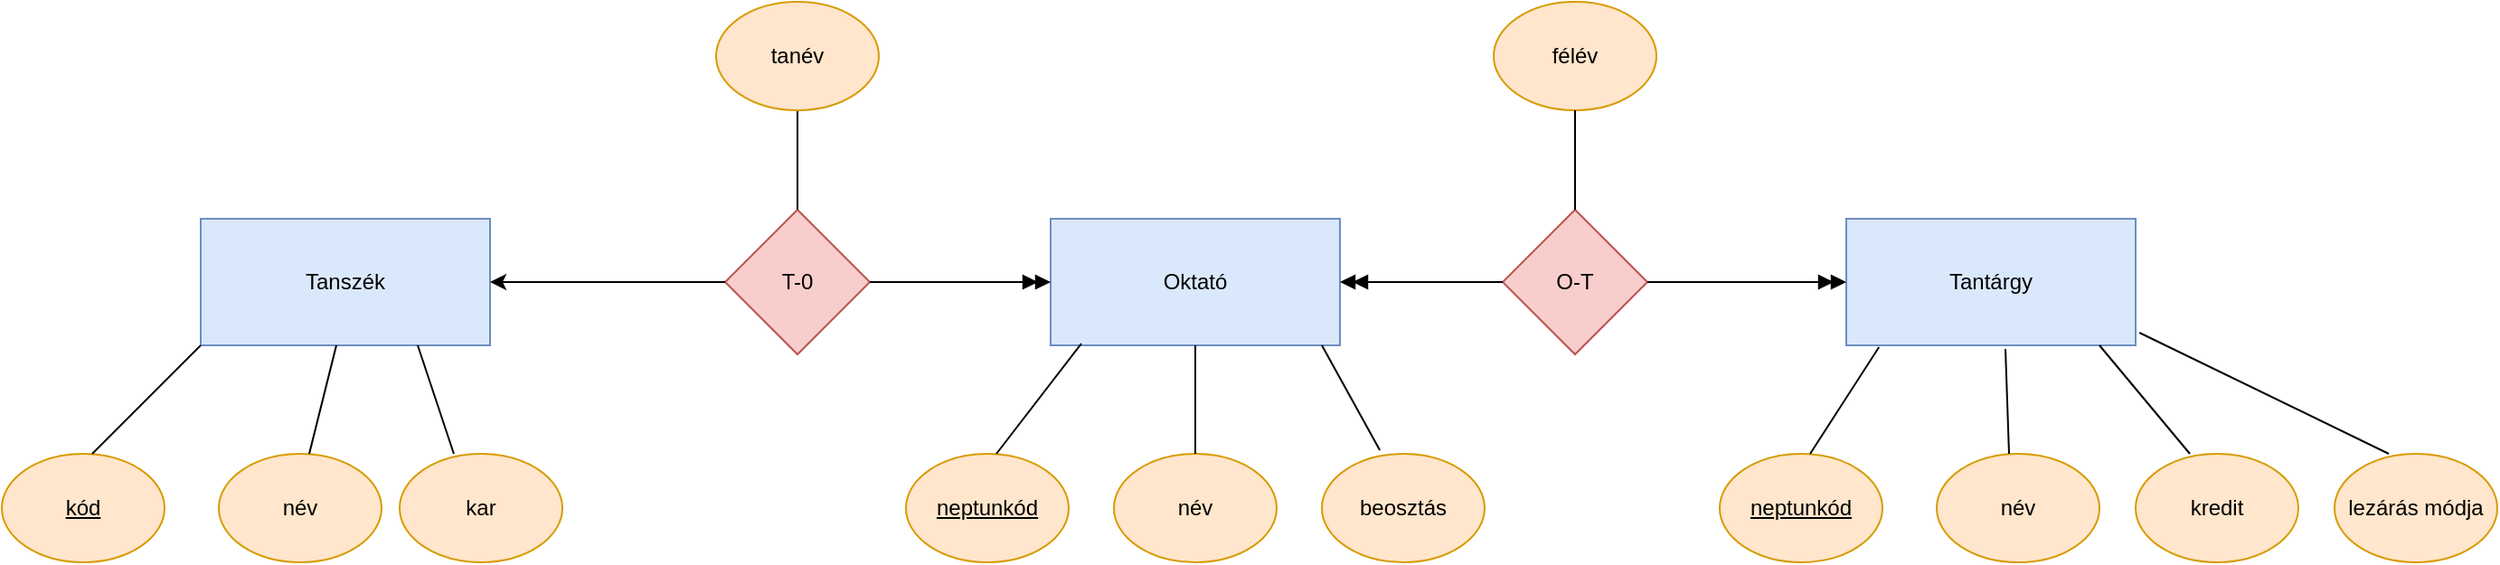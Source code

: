 <mxfile version="24.7.17">
  <diagram name="1 oldal" id="ZYxnsCM2_cjTRUYWAaXu">
    <mxGraphModel dx="1725" dy="782" grid="1" gridSize="10" guides="1" tooltips="1" connect="1" arrows="1" fold="1" page="1" pageScale="1" pageWidth="291" pageHeight="413" math="0" shadow="0">
      <root>
        <mxCell id="0" />
        <mxCell id="1" parent="0" />
        <mxCell id="Ieq8klNrTCmySYKByaQ4-1" value="Tanszék" style="rounded=0;whiteSpace=wrap;html=1;fillColor=#dae8fc;strokeColor=#6c8ebf;" vertex="1" parent="1">
          <mxGeometry x="-170" y="130" width="160" height="70" as="geometry" />
        </mxCell>
        <mxCell id="Ieq8klNrTCmySYKByaQ4-2" value="Oktató" style="rounded=0;whiteSpace=wrap;html=1;fillColor=#dae8fc;strokeColor=#6c8ebf;" vertex="1" parent="1">
          <mxGeometry x="300" y="130" width="160" height="70" as="geometry" />
        </mxCell>
        <mxCell id="Ieq8klNrTCmySYKByaQ4-3" value="T-0" style="rhombus;whiteSpace=wrap;html=1;fillColor=#f8cecc;strokeColor=#b85450;" vertex="1" parent="1">
          <mxGeometry x="120" y="125" width="80" height="80" as="geometry" />
        </mxCell>
        <mxCell id="Ieq8klNrTCmySYKByaQ4-6" value="&lt;u&gt;kód&lt;/u&gt;" style="ellipse;whiteSpace=wrap;html=1;fillColor=#ffe6cc;strokeColor=#d79b00;" vertex="1" parent="1">
          <mxGeometry x="-280" y="260" width="90" height="60" as="geometry" />
        </mxCell>
        <mxCell id="Ieq8klNrTCmySYKByaQ4-7" value="név" style="ellipse;whiteSpace=wrap;html=1;fillColor=#ffe6cc;strokeColor=#d79b00;" vertex="1" parent="1">
          <mxGeometry x="-160" y="260" width="90" height="60" as="geometry" />
        </mxCell>
        <mxCell id="Ieq8klNrTCmySYKByaQ4-8" value="kar" style="ellipse;whiteSpace=wrap;html=1;fillColor=#ffe6cc;strokeColor=#d79b00;" vertex="1" parent="1">
          <mxGeometry x="-60" y="260" width="90" height="60" as="geometry" />
        </mxCell>
        <mxCell id="Ieq8klNrTCmySYKByaQ4-10" value="&lt;u&gt;neptunkód&lt;/u&gt;" style="ellipse;whiteSpace=wrap;html=1;fillColor=#ffe6cc;strokeColor=#d79b00;" vertex="1" parent="1">
          <mxGeometry x="220" y="260" width="90" height="60" as="geometry" />
        </mxCell>
        <mxCell id="Ieq8klNrTCmySYKByaQ4-11" value="név" style="ellipse;whiteSpace=wrap;html=1;fillColor=#ffe6cc;strokeColor=#d79b00;" vertex="1" parent="1">
          <mxGeometry x="335" y="260" width="90" height="60" as="geometry" />
        </mxCell>
        <mxCell id="Ieq8klNrTCmySYKByaQ4-12" value="beosztás" style="ellipse;whiteSpace=wrap;html=1;fillColor=#ffe6cc;strokeColor=#d79b00;" vertex="1" parent="1">
          <mxGeometry x="450" y="260" width="90" height="60" as="geometry" />
        </mxCell>
        <mxCell id="Ieq8klNrTCmySYKByaQ4-14" value="" style="endArrow=none;html=1;rounded=0;entryX=0;entryY=1;entryDx=0;entryDy=0;" edge="1" parent="1" target="Ieq8klNrTCmySYKByaQ4-1">
          <mxGeometry width="50" height="50" relative="1" as="geometry">
            <mxPoint x="-230" y="260" as="sourcePoint" />
            <mxPoint x="-180" y="210" as="targetPoint" />
          </mxGeometry>
        </mxCell>
        <mxCell id="Ieq8klNrTCmySYKByaQ4-16" value="" style="endArrow=none;html=1;rounded=0;entryX=0.75;entryY=1;entryDx=0;entryDy=0;exitX=0.333;exitY=0;exitDx=0;exitDy=0;exitPerimeter=0;" edge="1" parent="1" source="Ieq8klNrTCmySYKByaQ4-8" target="Ieq8klNrTCmySYKByaQ4-1">
          <mxGeometry width="50" height="50" relative="1" as="geometry">
            <mxPoint x="-40" y="260" as="sourcePoint" />
            <mxPoint x="10" y="210" as="targetPoint" />
          </mxGeometry>
        </mxCell>
        <mxCell id="Ieq8klNrTCmySYKByaQ4-21" value="" style="endArrow=classic;html=1;rounded=0;exitX=0;exitY=0.5;exitDx=0;exitDy=0;entryX=1;entryY=0.5;entryDx=0;entryDy=0;endFill=1;" edge="1" parent="1" source="Ieq8klNrTCmySYKByaQ4-3" target="Ieq8klNrTCmySYKByaQ4-1">
          <mxGeometry width="50" height="50" relative="1" as="geometry">
            <mxPoint x="70" y="175" as="sourcePoint" />
            <mxPoint x="120" y="125" as="targetPoint" />
          </mxGeometry>
        </mxCell>
        <mxCell id="Ieq8klNrTCmySYKByaQ4-22" value="" style="endArrow=doubleBlock;html=1;rounded=0;entryX=0;entryY=0.5;entryDx=0;entryDy=0;exitX=1;exitY=0.5;exitDx=0;exitDy=0;endFill=1;" edge="1" parent="1" source="Ieq8klNrTCmySYKByaQ4-3" target="Ieq8klNrTCmySYKByaQ4-2">
          <mxGeometry width="50" height="50" relative="1" as="geometry">
            <mxPoint x="190" y="175" as="sourcePoint" />
            <mxPoint x="240" y="125" as="targetPoint" />
          </mxGeometry>
        </mxCell>
        <mxCell id="Ieq8klNrTCmySYKByaQ4-23" value="O-T" style="rhombus;whiteSpace=wrap;html=1;fillColor=#f8cecc;strokeColor=#b85450;" vertex="1" parent="1">
          <mxGeometry x="550" y="125" width="80" height="80" as="geometry" />
        </mxCell>
        <mxCell id="Ieq8klNrTCmySYKByaQ4-24" value="Tantárgy" style="rounded=0;whiteSpace=wrap;html=1;fillColor=#dae8fc;strokeColor=#6c8ebf;" vertex="1" parent="1">
          <mxGeometry x="740" y="130" width="160" height="70" as="geometry" />
        </mxCell>
        <mxCell id="Ieq8klNrTCmySYKByaQ4-26" value="" style="endArrow=none;html=1;rounded=0;" edge="1" parent="1">
          <mxGeometry width="50" height="50" relative="1" as="geometry">
            <mxPoint x="-110" y="260" as="sourcePoint" />
            <mxPoint x="-95" y="200" as="targetPoint" />
          </mxGeometry>
        </mxCell>
        <mxCell id="Ieq8klNrTCmySYKByaQ4-27" value="" style="endArrow=none;html=1;rounded=0;" edge="1" parent="1">
          <mxGeometry width="50" height="50" relative="1" as="geometry">
            <mxPoint x="160" y="125" as="sourcePoint" />
            <mxPoint x="160" y="50" as="targetPoint" />
          </mxGeometry>
        </mxCell>
        <mxCell id="Ieq8klNrTCmySYKByaQ4-28" value="" style="endArrow=doubleBlock;html=1;rounded=0;entryX=0;entryY=0.5;entryDx=0;entryDy=0;exitX=1;exitY=0.5;exitDx=0;exitDy=0;endFill=1;" edge="1" parent="1" source="Ieq8klNrTCmySYKByaQ4-23" target="Ieq8klNrTCmySYKByaQ4-24">
          <mxGeometry width="50" height="50" relative="1" as="geometry">
            <mxPoint x="630" y="170" as="sourcePoint" />
            <mxPoint x="680" y="120" as="targetPoint" />
          </mxGeometry>
        </mxCell>
        <mxCell id="Ieq8klNrTCmySYKByaQ4-29" value="" style="endArrow=doubleBlock;html=1;rounded=0;exitX=0;exitY=0.5;exitDx=0;exitDy=0;entryX=1;entryY=0.5;entryDx=0;entryDy=0;endFill=1;" edge="1" parent="1" source="Ieq8klNrTCmySYKByaQ4-23" target="Ieq8klNrTCmySYKByaQ4-2">
          <mxGeometry width="50" height="50" relative="1" as="geometry">
            <mxPoint x="425" y="207" as="sourcePoint" />
            <mxPoint x="475" y="157" as="targetPoint" />
          </mxGeometry>
        </mxCell>
        <mxCell id="Ieq8klNrTCmySYKByaQ4-30" value="" style="endArrow=none;html=1;rounded=0;entryX=0.106;entryY=0.986;entryDx=0;entryDy=0;entryPerimeter=0;" edge="1" parent="1" target="Ieq8klNrTCmySYKByaQ4-2">
          <mxGeometry width="50" height="50" relative="1" as="geometry">
            <mxPoint x="270" y="260" as="sourcePoint" />
            <mxPoint x="320" y="210" as="targetPoint" />
          </mxGeometry>
        </mxCell>
        <mxCell id="Ieq8klNrTCmySYKByaQ4-31" value="" style="endArrow=none;html=1;rounded=0;entryX=0.5;entryY=1;entryDx=0;entryDy=0;exitX=0.5;exitY=0;exitDx=0;exitDy=0;" edge="1" parent="1" source="Ieq8klNrTCmySYKByaQ4-11" target="Ieq8klNrTCmySYKByaQ4-2">
          <mxGeometry width="50" height="50" relative="1" as="geometry">
            <mxPoint x="375" y="260" as="sourcePoint" />
            <mxPoint x="425" y="210" as="targetPoint" />
          </mxGeometry>
        </mxCell>
        <mxCell id="Ieq8klNrTCmySYKByaQ4-32" value="" style="endArrow=none;html=1;rounded=0;exitX=0.356;exitY=-0.033;exitDx=0;exitDy=0;exitPerimeter=0;" edge="1" parent="1" source="Ieq8klNrTCmySYKByaQ4-12">
          <mxGeometry width="50" height="50" relative="1" as="geometry">
            <mxPoint x="400" y="250" as="sourcePoint" />
            <mxPoint x="450" y="200" as="targetPoint" />
          </mxGeometry>
        </mxCell>
        <mxCell id="Ieq8klNrTCmySYKByaQ4-33" value="&lt;u&gt;neptunkód&lt;/u&gt;" style="ellipse;whiteSpace=wrap;html=1;fillColor=#ffe6cc;strokeColor=#d79b00;" vertex="1" parent="1">
          <mxGeometry x="670" y="260" width="90" height="60" as="geometry" />
        </mxCell>
        <mxCell id="Ieq8klNrTCmySYKByaQ4-34" value="név" style="ellipse;whiteSpace=wrap;html=1;fillColor=#ffe6cc;strokeColor=#d79b00;" vertex="1" parent="1">
          <mxGeometry x="790" y="260" width="90" height="60" as="geometry" />
        </mxCell>
        <mxCell id="Ieq8klNrTCmySYKByaQ4-35" value="lezárás módja" style="ellipse;whiteSpace=wrap;html=1;fillColor=#ffe6cc;strokeColor=#d79b00;" vertex="1" parent="1">
          <mxGeometry x="1010" y="260" width="90" height="60" as="geometry" />
        </mxCell>
        <mxCell id="Ieq8klNrTCmySYKByaQ4-36" value="kredit" style="ellipse;whiteSpace=wrap;html=1;fillColor=#ffe6cc;strokeColor=#d79b00;" vertex="1" parent="1">
          <mxGeometry x="900" y="260" width="90" height="60" as="geometry" />
        </mxCell>
        <mxCell id="Ieq8klNrTCmySYKByaQ4-37" value="tanév" style="ellipse;whiteSpace=wrap;html=1;fillColor=#ffe6cc;strokeColor=#d79b00;" vertex="1" parent="1">
          <mxGeometry x="115" y="10" width="90" height="60" as="geometry" />
        </mxCell>
        <mxCell id="Ieq8klNrTCmySYKByaQ4-38" value="félév" style="ellipse;whiteSpace=wrap;html=1;fillColor=#ffe6cc;strokeColor=#d79b00;" vertex="1" parent="1">
          <mxGeometry x="545" y="10" width="90" height="60" as="geometry" />
        </mxCell>
        <mxCell id="Ieq8klNrTCmySYKByaQ4-39" value="" style="endArrow=none;html=1;rounded=0;exitX=0.5;exitY=0;exitDx=0;exitDy=0;entryX=0.5;entryY=1;entryDx=0;entryDy=0;" edge="1" parent="1" source="Ieq8klNrTCmySYKByaQ4-23" target="Ieq8klNrTCmySYKByaQ4-38">
          <mxGeometry width="50" height="50" relative="1" as="geometry">
            <mxPoint x="545" y="120" as="sourcePoint" />
            <mxPoint x="595" y="70" as="targetPoint" />
          </mxGeometry>
        </mxCell>
        <mxCell id="Ieq8klNrTCmySYKByaQ4-40" value="" style="endArrow=none;html=1;rounded=0;entryX=0.113;entryY=1.014;entryDx=0;entryDy=0;entryPerimeter=0;" edge="1" parent="1" target="Ieq8klNrTCmySYKByaQ4-24">
          <mxGeometry width="50" height="50" relative="1" as="geometry">
            <mxPoint x="720" y="260" as="sourcePoint" />
            <mxPoint x="770" y="210" as="targetPoint" />
          </mxGeometry>
        </mxCell>
        <mxCell id="Ieq8klNrTCmySYKByaQ4-41" value="" style="endArrow=none;html=1;rounded=0;entryX=0.55;entryY=1.029;entryDx=0;entryDy=0;entryPerimeter=0;" edge="1" parent="1" target="Ieq8klNrTCmySYKByaQ4-24">
          <mxGeometry width="50" height="50" relative="1" as="geometry">
            <mxPoint x="830" y="260" as="sourcePoint" />
            <mxPoint x="880" y="210" as="targetPoint" />
          </mxGeometry>
        </mxCell>
        <mxCell id="Ieq8klNrTCmySYKByaQ4-42" value="" style="endArrow=none;html=1;rounded=0;entryX=0.875;entryY=1;entryDx=0;entryDy=0;entryPerimeter=0;" edge="1" parent="1" target="Ieq8klNrTCmySYKByaQ4-24">
          <mxGeometry width="50" height="50" relative="1" as="geometry">
            <mxPoint x="930" y="260" as="sourcePoint" />
            <mxPoint x="980" y="210" as="targetPoint" />
          </mxGeometry>
        </mxCell>
        <mxCell id="Ieq8klNrTCmySYKByaQ4-43" value="" style="endArrow=none;html=1;rounded=0;entryX=1.013;entryY=0.9;entryDx=0;entryDy=0;entryPerimeter=0;" edge="1" parent="1" target="Ieq8klNrTCmySYKByaQ4-24">
          <mxGeometry width="50" height="50" relative="1" as="geometry">
            <mxPoint x="1040" y="260" as="sourcePoint" />
            <mxPoint x="1090" y="210" as="targetPoint" />
          </mxGeometry>
        </mxCell>
      </root>
    </mxGraphModel>
  </diagram>
</mxfile>
